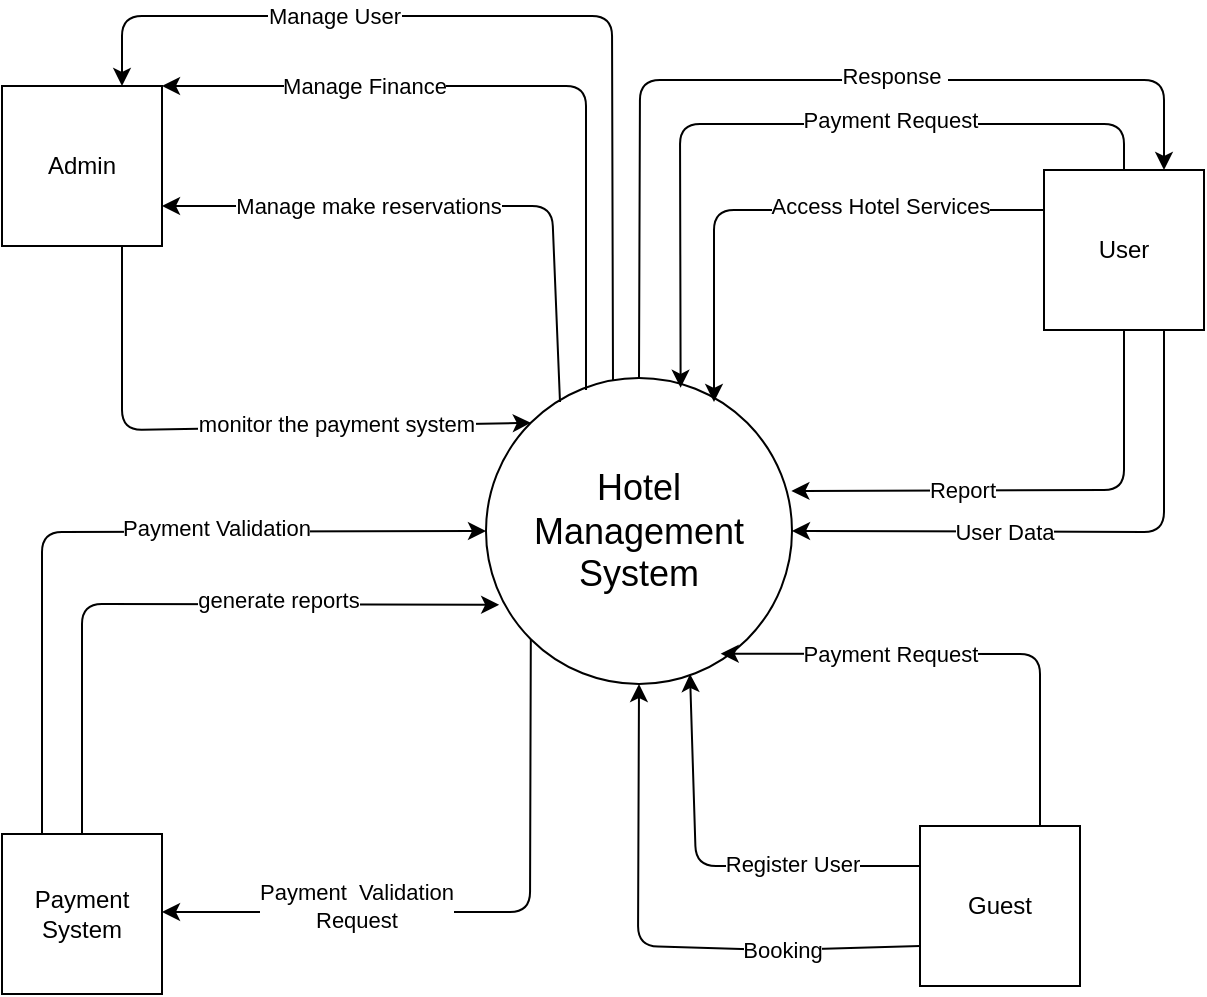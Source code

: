 <mxfile version="21.3.3" type="github">
  <diagram name="Trang-1" id="V4eBONcJAfwWmdp6WctE">
    <mxGraphModel dx="872" dy="1016" grid="0" gridSize="10" guides="1" tooltips="1" connect="1" arrows="1" fold="1" page="0" pageScale="1" pageWidth="291" pageHeight="413" math="0" shadow="0">
      <root>
        <mxCell id="0" />
        <mxCell id="1" parent="0" />
        <mxCell id="bVfODyI7vAdDTPotImMn-1" value="&lt;font style=&quot;font-size: 18px;&quot;&gt;Hotel Management System&lt;/font&gt;" style="ellipse;whiteSpace=wrap;html=1;aspect=fixed;rounded=1;" parent="1" vertex="1">
          <mxGeometry x="123" y="99" width="153" height="153" as="geometry" />
        </mxCell>
        <mxCell id="bVfODyI7vAdDTPotImMn-13" value="" style="endArrow=classic;html=1;rounded=1;exitX=0.5;exitY=0;exitDx=0;exitDy=0;entryX=0.75;entryY=0;entryDx=0;entryDy=0;" parent="1" source="bVfODyI7vAdDTPotImMn-1" target="bVfODyI7vAdDTPotImMn-21" edge="1">
          <mxGeometry relative="1" as="geometry">
            <mxPoint x="205" y="79" as="sourcePoint" />
            <mxPoint x="422" y="-2" as="targetPoint" />
            <Array as="points">
              <mxPoint x="200" y="-50" />
              <mxPoint x="462" y="-50" />
            </Array>
          </mxGeometry>
        </mxCell>
        <mxCell id="bVfODyI7vAdDTPotImMn-14" value="Response&amp;nbsp;" style="edgeLabel;resizable=0;html=1;align=center;verticalAlign=middle;rounded=1;" parent="bVfODyI7vAdDTPotImMn-13" connectable="0" vertex="1">
          <mxGeometry relative="1" as="geometry">
            <mxPoint x="48" y="-2" as="offset" />
          </mxGeometry>
        </mxCell>
        <mxCell id="bVfODyI7vAdDTPotImMn-19" value="" style="endArrow=classic;html=1;rounded=1;exitX=0.5;exitY=0;exitDx=0;exitDy=0;entryX=0.636;entryY=0.032;entryDx=0;entryDy=0;entryPerimeter=0;" parent="1" source="bVfODyI7vAdDTPotImMn-21" target="bVfODyI7vAdDTPotImMn-1" edge="1">
          <mxGeometry relative="1" as="geometry">
            <mxPoint x="210" y="109" as="sourcePoint" />
            <mxPoint x="395" y="16" as="targetPoint" />
            <Array as="points">
              <mxPoint x="442" y="-28" />
              <mxPoint x="220" y="-28" />
            </Array>
          </mxGeometry>
        </mxCell>
        <mxCell id="bVfODyI7vAdDTPotImMn-20" value="Payment Request" style="edgeLabel;resizable=0;html=1;align=center;verticalAlign=middle;rounded=1;" parent="bVfODyI7vAdDTPotImMn-19" connectable="0" vertex="1">
          <mxGeometry relative="1" as="geometry">
            <mxPoint x="48" y="-2" as="offset" />
          </mxGeometry>
        </mxCell>
        <mxCell id="bVfODyI7vAdDTPotImMn-21" value="User" style="whiteSpace=wrap;html=1;aspect=fixed;rounded=0;" parent="1" vertex="1">
          <mxGeometry x="402" y="-5" width="80" height="80" as="geometry" />
        </mxCell>
        <mxCell id="bVfODyI7vAdDTPotImMn-22" value="Admin" style="whiteSpace=wrap;html=1;aspect=fixed;rounded=0;" parent="1" vertex="1">
          <mxGeometry x="-119" y="-47" width="80" height="80" as="geometry" />
        </mxCell>
        <mxCell id="bVfODyI7vAdDTPotImMn-23" value="Payment System" style="whiteSpace=wrap;html=1;aspect=fixed;rounded=0;" parent="1" vertex="1">
          <mxGeometry x="-119" y="327" width="80" height="80" as="geometry" />
        </mxCell>
        <mxCell id="bVfODyI7vAdDTPotImMn-25" value="Guest" style="whiteSpace=wrap;html=1;aspect=fixed;rounded=0;" parent="1" vertex="1">
          <mxGeometry x="340" y="323" width="80" height="80" as="geometry" />
        </mxCell>
        <mxCell id="bVfODyI7vAdDTPotImMn-26" value="" style="endArrow=classic;html=1;rounded=1;entryX=1;entryY=0;entryDx=0;entryDy=0;" parent="1" target="bVfODyI7vAdDTPotImMn-22" edge="1">
          <mxGeometry relative="1" as="geometry">
            <mxPoint x="173" y="105" as="sourcePoint" />
            <mxPoint x="57" y="148" as="targetPoint" />
            <Array as="points">
              <mxPoint x="173" y="-47" />
            </Array>
          </mxGeometry>
        </mxCell>
        <mxCell id="bVfODyI7vAdDTPotImMn-27" value="Manage Finance" style="edgeLabel;resizable=0;html=1;align=center;verticalAlign=middle;rounded=1;" parent="bVfODyI7vAdDTPotImMn-26" connectable="0" vertex="1">
          <mxGeometry relative="1" as="geometry">
            <mxPoint x="-81" as="offset" />
          </mxGeometry>
        </mxCell>
        <mxCell id="bVfODyI7vAdDTPotImMn-28" value="" style="endArrow=classic;html=1;rounded=1;exitX=0.415;exitY=0.007;exitDx=0;exitDy=0;exitPerimeter=0;entryX=0.75;entryY=0;entryDx=0;entryDy=0;" parent="1" source="bVfODyI7vAdDTPotImMn-1" target="bVfODyI7vAdDTPotImMn-22" edge="1">
          <mxGeometry relative="1" as="geometry">
            <mxPoint x="50" y="136" as="sourcePoint" />
            <mxPoint x="-58" y="-78" as="targetPoint" />
            <Array as="points">
              <mxPoint x="186" y="-82" />
              <mxPoint x="-59" y="-82" />
            </Array>
          </mxGeometry>
        </mxCell>
        <mxCell id="bVfODyI7vAdDTPotImMn-29" value="Manage User" style="edgeLabel;resizable=0;html=1;align=center;verticalAlign=middle;rounded=1;" parent="bVfODyI7vAdDTPotImMn-28" connectable="0" vertex="1">
          <mxGeometry relative="1" as="geometry">
            <mxPoint x="-90" as="offset" />
          </mxGeometry>
        </mxCell>
        <mxCell id="bVfODyI7vAdDTPotImMn-30" value="" style="endArrow=classic;html=1;rounded=1;entryX=1;entryY=0.75;entryDx=0;entryDy=0;" parent="1" target="bVfODyI7vAdDTPotImMn-22" edge="1">
          <mxGeometry relative="1" as="geometry">
            <mxPoint x="160" y="111" as="sourcePoint" />
            <mxPoint x="-29" y="-37" as="targetPoint" />
            <Array as="points">
              <mxPoint x="156" y="13" />
            </Array>
          </mxGeometry>
        </mxCell>
        <mxCell id="bVfODyI7vAdDTPotImMn-31" value="Manage make reservations" style="edgeLabel;resizable=0;html=1;align=center;verticalAlign=middle;rounded=1;" parent="bVfODyI7vAdDTPotImMn-30" connectable="0" vertex="1">
          <mxGeometry relative="1" as="geometry">
            <mxPoint x="-44" as="offset" />
          </mxGeometry>
        </mxCell>
        <mxCell id="bVfODyI7vAdDTPotImMn-32" value="" style="endArrow=classic;html=1;rounded=1;entryX=0;entryY=0;entryDx=0;entryDy=0;exitX=0.75;exitY=1;exitDx=0;exitDy=0;" parent="1" source="bVfODyI7vAdDTPotImMn-22" target="bVfODyI7vAdDTPotImMn-1" edge="1">
          <mxGeometry relative="1" as="geometry">
            <mxPoint x="170" y="121" as="sourcePoint" />
            <mxPoint x="-29" y="3" as="targetPoint" />
            <Array as="points">
              <mxPoint x="-59" y="125" />
            </Array>
          </mxGeometry>
        </mxCell>
        <mxCell id="bVfODyI7vAdDTPotImMn-33" value="monitor the payment system" style="edgeLabel;resizable=0;html=1;align=center;verticalAlign=middle;rounded=1;" parent="bVfODyI7vAdDTPotImMn-32" connectable="0" vertex="1">
          <mxGeometry relative="1" as="geometry">
            <mxPoint x="51" y="-2" as="offset" />
          </mxGeometry>
        </mxCell>
        <mxCell id="bVfODyI7vAdDTPotImMn-34" value="" style="endArrow=classic;html=1;rounded=1;exitX=0;exitY=0.25;exitDx=0;exitDy=0;" parent="1" source="bVfODyI7vAdDTPotImMn-21" edge="1">
          <mxGeometry relative="1" as="geometry">
            <mxPoint x="416" y="14" as="sourcePoint" />
            <mxPoint x="237" y="111" as="targetPoint" />
            <Array as="points">
              <mxPoint x="237" y="15" />
            </Array>
          </mxGeometry>
        </mxCell>
        <mxCell id="bVfODyI7vAdDTPotImMn-35" value="Access Hotel Services" style="edgeLabel;resizable=0;html=1;align=center;verticalAlign=middle;rounded=1;" parent="bVfODyI7vAdDTPotImMn-34" connectable="0" vertex="1">
          <mxGeometry relative="1" as="geometry">
            <mxPoint x="48" y="-2" as="offset" />
          </mxGeometry>
        </mxCell>
        <mxCell id="bVfODyI7vAdDTPotImMn-39" value="" style="endArrow=classic;html=1;rounded=1;entryX=0.998;entryY=0.369;entryDx=0;entryDy=0;entryPerimeter=0;exitX=0.5;exitY=1;exitDx=0;exitDy=0;" parent="1" source="bVfODyI7vAdDTPotImMn-21" target="bVfODyI7vAdDTPotImMn-1" edge="1">
          <mxGeometry relative="1" as="geometry">
            <mxPoint x="436" y="99" as="sourcePoint" />
            <mxPoint x="285" y="195" as="targetPoint" />
            <Array as="points">
              <mxPoint x="442" y="155" />
            </Array>
          </mxGeometry>
        </mxCell>
        <mxCell id="bVfODyI7vAdDTPotImMn-40" value="Report" style="edgeLabel;resizable=0;html=1;align=center;verticalAlign=middle;rounded=1;" parent="bVfODyI7vAdDTPotImMn-39" connectable="0" vertex="1">
          <mxGeometry relative="1" as="geometry">
            <mxPoint x="-38" as="offset" />
          </mxGeometry>
        </mxCell>
        <mxCell id="bVfODyI7vAdDTPotImMn-41" value="" style="endArrow=classic;html=1;rounded=1;entryX=1;entryY=0.5;entryDx=0;entryDy=0;exitX=0.75;exitY=1;exitDx=0;exitDy=0;" parent="1" source="bVfODyI7vAdDTPotImMn-21" target="bVfODyI7vAdDTPotImMn-1" edge="1">
          <mxGeometry relative="1" as="geometry">
            <mxPoint x="451" y="94" as="sourcePoint" />
            <mxPoint x="285" y="200" as="targetPoint" />
            <Array as="points">
              <mxPoint x="462" y="176" />
            </Array>
          </mxGeometry>
        </mxCell>
        <mxCell id="bVfODyI7vAdDTPotImMn-42" value="User Data" style="edgeLabel;resizable=0;html=1;align=center;verticalAlign=middle;rounded=1;" parent="bVfODyI7vAdDTPotImMn-41" connectable="0" vertex="1">
          <mxGeometry relative="1" as="geometry">
            <mxPoint x="-38" as="offset" />
          </mxGeometry>
        </mxCell>
        <mxCell id="bVfODyI7vAdDTPotImMn-43" value="" style="endArrow=classic;html=1;rounded=1;entryX=0;entryY=0.5;entryDx=0;entryDy=0;exitX=0.25;exitY=0;exitDx=0;exitDy=0;" parent="1" source="bVfODyI7vAdDTPotImMn-23" target="bVfODyI7vAdDTPotImMn-1" edge="1">
          <mxGeometry relative="1" as="geometry">
            <mxPoint x="-66" y="217" as="sourcePoint" />
            <mxPoint x="138" y="305" as="targetPoint" />
            <Array as="points">
              <mxPoint x="-99" y="176" />
            </Array>
          </mxGeometry>
        </mxCell>
        <mxCell id="bVfODyI7vAdDTPotImMn-44" value="Payment Validation" style="edgeLabel;resizable=0;html=1;align=center;verticalAlign=middle;rounded=1;" parent="bVfODyI7vAdDTPotImMn-43" connectable="0" vertex="1">
          <mxGeometry relative="1" as="geometry">
            <mxPoint x="51" y="-2" as="offset" />
          </mxGeometry>
        </mxCell>
        <mxCell id="bVfODyI7vAdDTPotImMn-45" value="" style="endArrow=classic;html=1;rounded=1;entryX=1;entryY=0.5;entryDx=0;entryDy=0;exitX=0;exitY=1;exitDx=0;exitDy=0;" parent="1" source="bVfODyI7vAdDTPotImMn-1" edge="1">
          <mxGeometry relative="1" as="geometry">
            <mxPoint x="160" y="484" as="sourcePoint" />
            <mxPoint x="-39" y="366" as="targetPoint" />
            <Array as="points">
              <mxPoint x="145" y="366" />
            </Array>
          </mxGeometry>
        </mxCell>
        <mxCell id="bVfODyI7vAdDTPotImMn-46" value="Payment&amp;nbsp; Validation&lt;br&gt;Request" style="edgeLabel;resizable=0;html=1;align=center;verticalAlign=middle;rounded=1;" parent="bVfODyI7vAdDTPotImMn-45" connectable="0" vertex="1">
          <mxGeometry relative="1" as="geometry">
            <mxPoint x="-64" y="-3" as="offset" />
          </mxGeometry>
        </mxCell>
        <mxCell id="bVfODyI7vAdDTPotImMn-47" value="" style="endArrow=classic;html=1;rounded=1;entryX=0.767;entryY=0.901;entryDx=0;entryDy=0;exitX=0.75;exitY=0;exitDx=0;exitDy=0;entryPerimeter=0;" parent="1" source="bVfODyI7vAdDTPotImMn-25" target="bVfODyI7vAdDTPotImMn-1" edge="1">
          <mxGeometry relative="1" as="geometry">
            <mxPoint x="434" y="139" as="sourcePoint" />
            <mxPoint x="248" y="240" as="targetPoint" />
            <Array as="points">
              <mxPoint x="400" y="237" />
            </Array>
          </mxGeometry>
        </mxCell>
        <mxCell id="bVfODyI7vAdDTPotImMn-48" value="Payment Request" style="edgeLabel;resizable=0;html=1;align=center;verticalAlign=middle;rounded=1;" parent="bVfODyI7vAdDTPotImMn-47" connectable="0" vertex="1">
          <mxGeometry relative="1" as="geometry">
            <mxPoint x="-38" as="offset" />
          </mxGeometry>
        </mxCell>
        <mxCell id="bVfODyI7vAdDTPotImMn-49" value="" style="endArrow=classic;html=1;rounded=1;entryX=0.5;entryY=1;entryDx=0;entryDy=0;exitX=0;exitY=0.75;exitDx=0;exitDy=0;" parent="1" source="bVfODyI7vAdDTPotImMn-25" target="bVfODyI7vAdDTPotImMn-1" edge="1">
          <mxGeometry relative="1" as="geometry">
            <mxPoint x="360" y="323" as="sourcePoint" />
            <mxPoint x="174" y="424" as="targetPoint" />
            <Array as="points">
              <mxPoint x="269" y="385" />
              <mxPoint x="199" y="383" />
            </Array>
          </mxGeometry>
        </mxCell>
        <mxCell id="bVfODyI7vAdDTPotImMn-50" value="Booking" style="edgeLabel;resizable=0;html=1;align=center;verticalAlign=middle;rounded=1;" parent="bVfODyI7vAdDTPotImMn-49" connectable="0" vertex="1">
          <mxGeometry relative="1" as="geometry">
            <mxPoint x="67" y="2" as="offset" />
          </mxGeometry>
        </mxCell>
        <mxCell id="bVfODyI7vAdDTPotImMn-53" value="" style="endArrow=classic;html=1;rounded=1;entryX=0.043;entryY=0.741;entryDx=0;entryDy=0;exitX=0.5;exitY=0;exitDx=0;exitDy=0;entryPerimeter=0;" parent="1" source="bVfODyI7vAdDTPotImMn-23" target="bVfODyI7vAdDTPotImMn-1" edge="1">
          <mxGeometry relative="1" as="geometry">
            <mxPoint x="-89" y="337" as="sourcePoint" />
            <mxPoint x="133" y="186" as="targetPoint" />
            <Array as="points">
              <mxPoint x="-79" y="212" />
            </Array>
          </mxGeometry>
        </mxCell>
        <mxCell id="bVfODyI7vAdDTPotImMn-54" value="generate reports" style="edgeLabel;resizable=0;html=1;align=center;verticalAlign=middle;rounded=1;" parent="bVfODyI7vAdDTPotImMn-53" connectable="0" vertex="1">
          <mxGeometry relative="1" as="geometry">
            <mxPoint x="51" y="-2" as="offset" />
          </mxGeometry>
        </mxCell>
        <mxCell id="TRpGulxHmpLQiysweThx-1" value="" style="endArrow=classic;html=1;rounded=1;entryX=0.767;entryY=0.901;entryDx=0;entryDy=0;exitX=0;exitY=0.25;exitDx=0;exitDy=0;entryPerimeter=0;" edge="1" parent="1" source="bVfODyI7vAdDTPotImMn-25">
          <mxGeometry relative="1" as="geometry">
            <mxPoint x="385" y="333" as="sourcePoint" />
            <mxPoint x="225" y="247" as="targetPoint" />
            <Array as="points">
              <mxPoint x="228" y="343" />
            </Array>
          </mxGeometry>
        </mxCell>
        <mxCell id="TRpGulxHmpLQiysweThx-2" value="Register User" style="edgeLabel;resizable=0;html=1;align=center;verticalAlign=middle;rounded=1;" connectable="0" vertex="1" parent="TRpGulxHmpLQiysweThx-1">
          <mxGeometry relative="1" as="geometry">
            <mxPoint x="40" y="-1" as="offset" />
          </mxGeometry>
        </mxCell>
      </root>
    </mxGraphModel>
  </diagram>
</mxfile>
